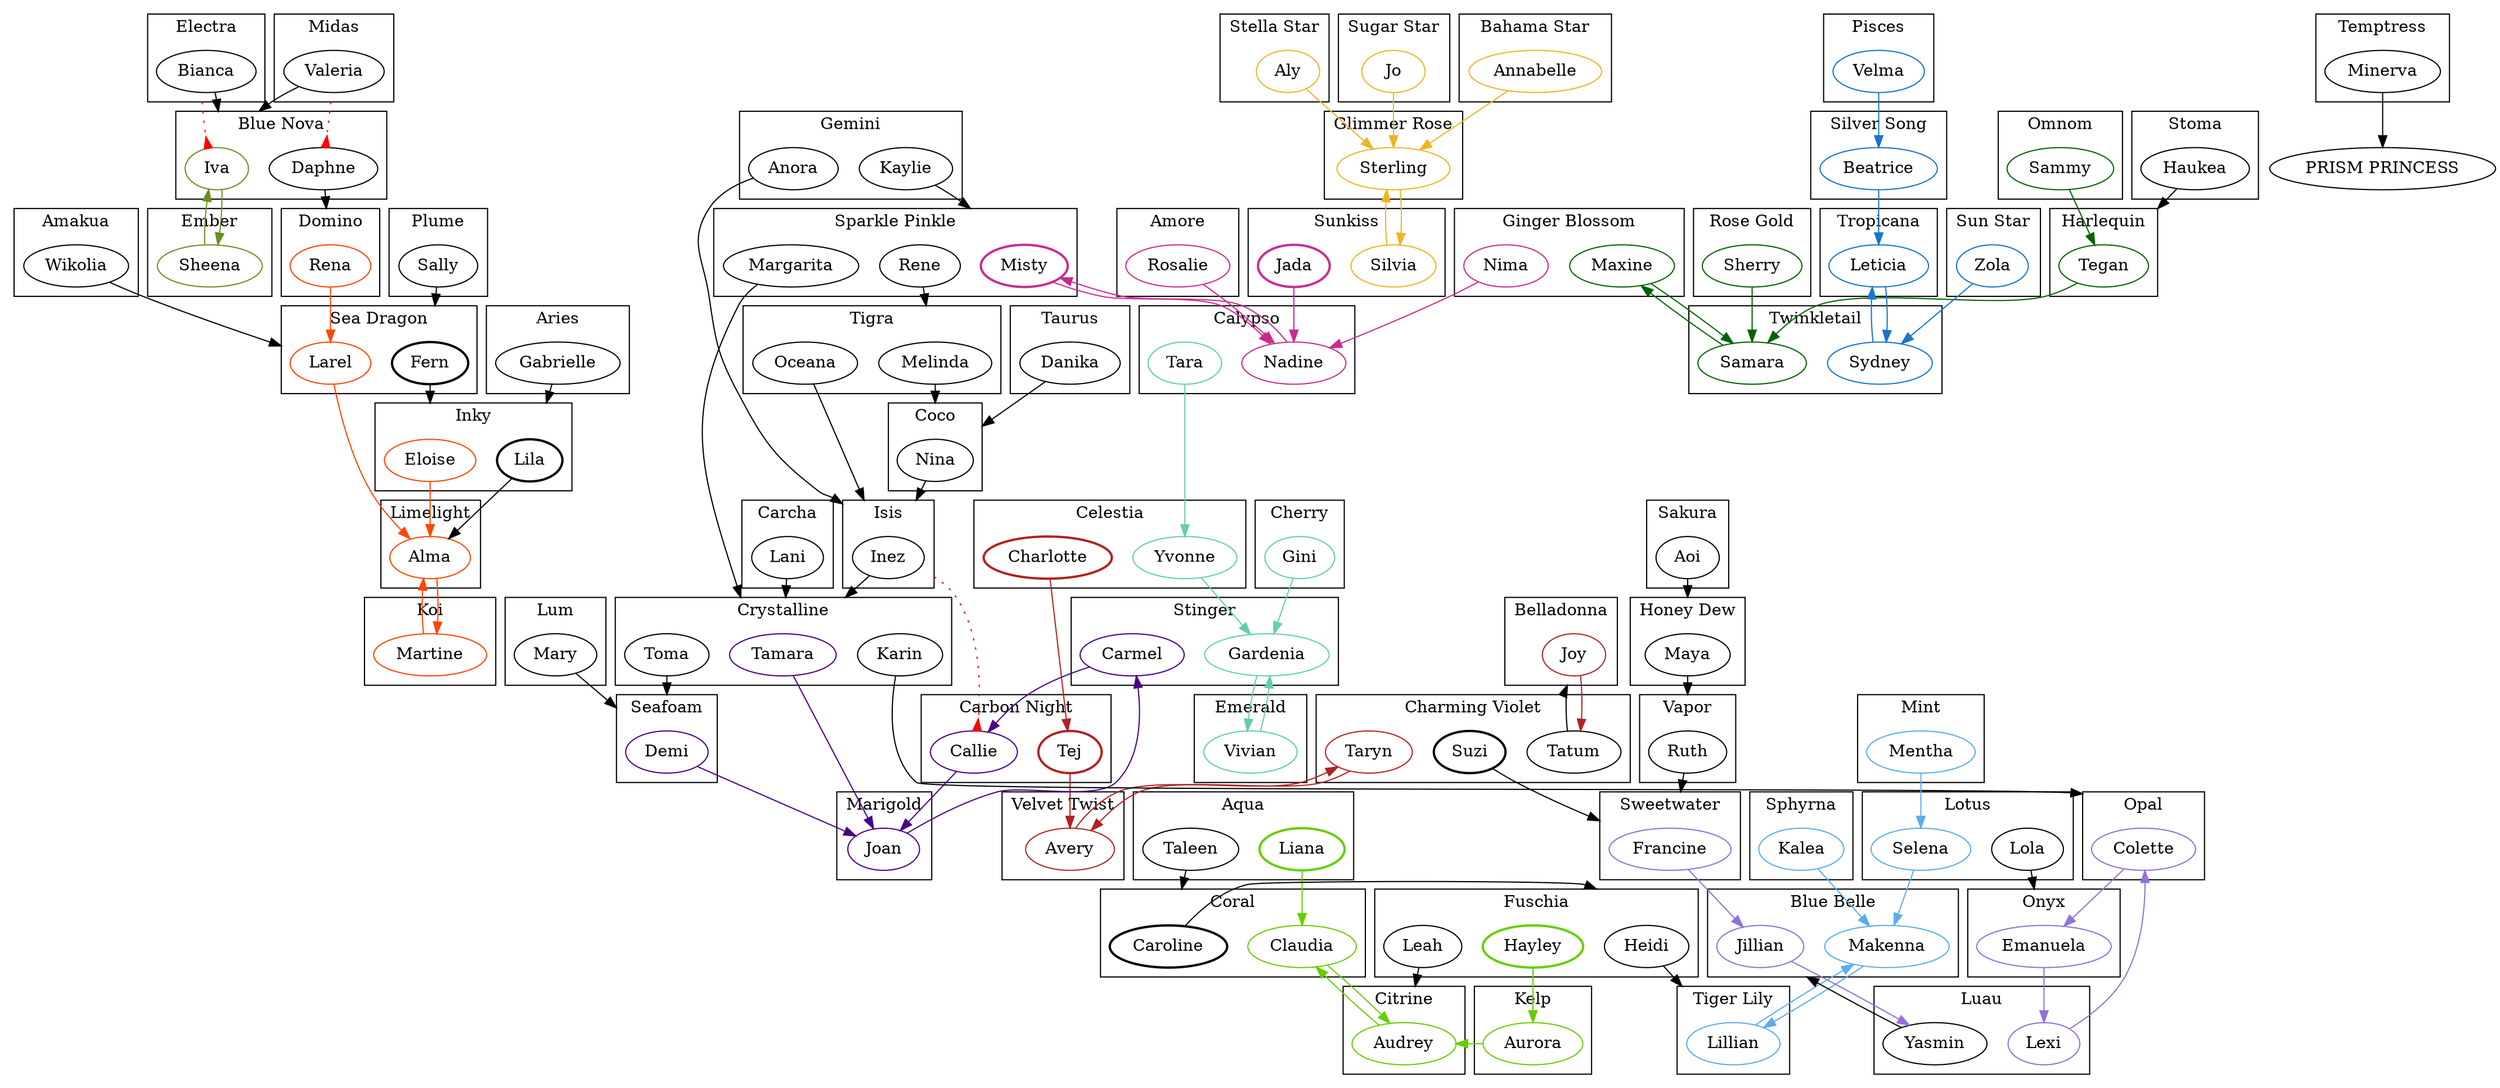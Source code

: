 digraph Mermaids {
    graph [compound = true];
    
    subgraph clusterAmakua {
        label = Amakua;
        Wikolia;
    }
    Wikolia -> Larel [lhead = clusterSeaDragon];
    
    subgraph clusterAmore {
        label = Amore;
        Rosalie [color = maroon3];
    }
    Rosalie -> Nadine [color = maroon3];

    subgraph clusterAqua {
        label = Aqua;
        Liana [style = bold color = chartreuse3];
        Taleen;
    }
    Liana -> Claudia [color = chartreuse3];
    Taleen -> Caroline [lhead = clusterCoral];
    
    subgraph clusterAries {
        label = Aries;
        Gabrielle;
    }
    Gabrielle -> Lila [lhead = clusterInky];
    
    subgraph clusterBahamaStar {
        label = "Bahama Star";
        Annabelle [color = goldenrod2];
    }
    Annabelle -> Sterling [color = goldenrod2];
    
    subgraph clusterBelladonna {
        label = Belladonna;
        Joy [color = firebrick];
    }
    Joy -> Tatum [color = firebrick];
    
    subgraph clusterBlueBelle {
        label = "Blue Belle";
        Makenna [color = steelblue2];
        Jillian [color = mediumpurple];
    }
    Makenna -> Lillian [color = steelblue2];
    Jillian -> Yasmin [color = mediumpurple];
    
    subgraph clusterBlueNova {
        label = "Blue Nova";
        Iva [color = olivedrab];
        Daphne;
    }
    Iva -> Sheena [color = olivedrab];
    Bianca -> Iva [ltail = clusterElectra color = red style = dotted arrowhead = inv];
    Daphne -> Rena [lhead = clusterDomino];
    Valeria -> Daphne [ltail = clusterMidas color = red style = dotted arrowhead = inv];
    
    subgraph clusterCalypso {
        label = Calypso;
        Nadine [color = maroon3];
        Tara [color = aquamarine3];
    }
    Nadine -> Misty [color = maroon3];
    Tara -> Yvonne [color = aquamarine3];
    
    subgraph clusterCarbonNight {
        label = "Carbon Night";
        Tej [style = bold color = firebrick];
        Callie [color = indigo];
    }
    Tej -> Avery [color = firebrick];
    Callie -> Joan [color = indigo];
    Inez -> Callie [ltail = clusterIsis color = red style = dotted arrowhead = inv];
    
    subgraph clusterCarcha {
        label = Carcha;
        Lani;
    }
    Lani -> Tamara [lhead = clusterCrystalline];
    
    subgraph clusterCelestia {
        label = Celestia;
        Yvonne [color = aquamarine3];
        Charlotte [style = bold color = firebrick];
    }
    Yvonne -> Gardenia [color = aquamarine3];
    Charlotte -> Tej [color = firebrick];
    
    subgraph clusterCharmingViolet {
        label = "Charming Violet";
        Taryn [color = firebrick];
        Suzi [style = bold];
        Tatum;
    }
    Taryn -> Avery [color = firebrick];
    Suzi -> Francine [lhead = clusterSweetwater];
    Tatum -> Joy [lhead = clusterBelladonna];
    
    subgraph clusterCherry {
        label = Cherry;
        Gini [color = aquamarine3];
    }
    Gini -> Gardenia [color = aquamarine3];
    
    subgraph clusterCitrine {
        label = Citrine;
        Audrey [color = chartreuse3];
    }
    Audrey -> Claudia [color = chartreuse3];
    
    subgraph clusterCoco {
        label = Coco;
        Nina;
    }
    Nina -> Inez [lhead = clusterIsis];
    
    subgraph clusterCoral {
        label = Coral;
        Claudia [color = chartreuse3];
        Caroline [style = bold];
    }
    Claudia -> Audrey [color = chartreuse3];
    Caroline -> Heidi [lhead = clusterFuschia];
   
    subgraph clusterCrystalline {
        label = Crystalline;
        Tamara [color = indigo];
        Toma;
        Karin;
    }
    Tamara -> Joan [color = indigo];
    Toma -> Demi [lhead = clusterSeafoam];
    Karin -> Colette [lhead = clusterOpal];
    
    subgraph clusterDomino {
        label = Domino;
        Rena [color = orangered];
    }
    Rena -> Larel [color = orangered];
    
    subgraph clusterElectra {
        label = Electra;
        Bianca;
    }
    Bianca -> Iva [lhead = clusterBlueNova];
    
    subgraph clusterEmber {
        label = Ember;
        Sheena [color = olivedrab];
    }
    Sheena -> Iva [color = olivedrab];
    
    subgraph clusterEmerald {
        label = Emerald;
        Vivian [color = aquamarine3];
    }
    Vivian -> Gardenia [color = aquamarine3];
    
    subgraph clusterFuschia {
        label = Fuschia;
        Heidi;
        Hayley [style = bold color = chartreuse3];
        Leah;
    }
    Heidi -> Lillian [lhead = clusterTigerLily];
    Hayley -> Aurora [color = chartreuse3];
    Leah -> Audrey [lhead = clusterCitrine];
    
    subgraph clusterGemini {
        label = Gemini;
        Anora;
        Kaylie;
    }
    Anora -> Inez [lhead = clusterIsis];
    Kaylie -> Misty [lhead = clusterSparklePinkle];
    
    subgraph clusterGingerBlossom {
        label = "Ginger Blossom";
        Nima [color = maroon3];
        Maxine [color = darkgreen];
    }
    Nima -> Nadine [color = maroon3];
    Maxine -> Samara [color = darkgreen];
    
    subgraph clusterGlimmerRose {
        label = "Glimmer Rose"
        Sterling [color = goldenrod2];
    }
    Sterling -> Silvia [color = goldenrod2];
    
    subgraph clusterHarlequin {
        label = Harlequin;
        Tegan [color = darkgreen];
    }
    Tegan -> Samara [color = darkgreen];
    
    subgraph clusterHoneyDew {
        label = "Honey Dew";
        Maya;
    }
    Maya -> Ruth [lhead = clusterVapor];
    
    subgraph clusterInky {
        label = Inky;
        Eloise [color = orangered];
        Lila [style = bold];
    }
    Eloise -> Alma [color = orangered];
    Lila -> Alma [head = clusterLimelight];
    
    subgraph clusterIsis {
        label = Isis;
        Inez;
    }
    Inez -> Tamara [lhead = clusterCrystalline];
    
    subgraph clusterKelp {
        label = Kelp;
        Aurora [color = chartreuse3];
    }
    Aurora -> Audrey [color = chartreuse3];
    
    subgraph clusterKoi {
        label = Koi;
        Martine [color = orangered];
    }
    Martine -> Alma [color = orangered];
    
    subgraph clusterLimelight {
        label = Limelight;
        Alma [color = orangered];
    }
    Alma -> Martine [color = orangered];
    
    subgraph clusterLotus {
        label = Lotus;
        Selena [color = steelblue2];
        Lola;
    }
    Selena -> Makenna [color = steelblue2];
    Lola -> Emanuela [lhead = clusterOnyx];
    
    subgraph clusterLuau {
        label = Luau;
        Lexi [color = mediumpurple];
        Yasmin;
    }
    Lexi -> Colette [color = mediumpurple];
    Yasmin -> Jillian [lhead = clusterBlueBelle];
    
    subgraph clusterLum {
        label = Lum;
        Mary;
    }
    Mary -> Demi [lhead = clusterSeafoam];
    
    subgraph clusterMarigold {
        label = Marigold;
        Joan [color = indigo];
    }
    Joan -> Carmel [color = indigo];
    
    subgraph clusterMidas {
        label = Midas;
        Valeria;
    }
    Valeria -> Iva [lhead = clusterBlueNova];
    
    subgraph clusterMint {
        label = Mint;
        Mentha [color = steelblue2];
    }
    Mentha -> Selena [color = steelblue2];
    
    subgraph clusterOmnom {
        label = Omnom;
        Sammy [color = darkgreen];
    }
    Sammy -> Tegan [color = darkgreen];
    
    subgraph clusterOnyx {
        label = Onyx;
        Emanuela [color = mediumpurple];
    }
    Emanuela -> Lexi [color = mediumpurple];
    
    subgraph clusterOpal {
        label = Opal;
        Colette [color = mediumpurple];
    }
    Colette -> Emanuela [color = mediumpurple];
    
    subgraph clusterPisces {
        label = Pisces;
        Velma [color = dodgerblue3];
    }
    Velma -> Beatrice [color = dodgerblue3];
    
    subgraph clusterPlume {
        label = Plume;
        Sally;
    }
    Sally -> Fern [lhead = clusterSeaDragon];
    
    subgraph clusterRoseGold {
        label = "Rose Gold";
        Sherry [color = darkgreen];
    }
    Sherry -> Samara [color = darkgreen];
    
    subgraph clusterSakura {
        label = Sakura;
        Aoi;
    }
    Aoi -> Maya [lhead = clusterHoneyDew];
    
    subgraph clusterSeaDragon {
        label = "Sea Dragon"
        Larel [color = orangered];
        Fern [style = bold];
    }
    Larel -> Alma [color = orangered];
    Fern -> Eloise [lhead = clusterInky];
    
    subgraph clusterSeafoam {
        label = Seafoam;
        Demi [color = indigo];
    }
    Demi -> Joan [color = indigo];
    
    subgraph clusterSilverSong {
        label = "Silver Song";
        Beatrice [color = dodgerblue3];
    }
    Beatrice -> Leticia [color = dodgerblue3];
    
    subgraph clusterSparklePinkle {
        label = "Sparkle Pinkle";
        Misty [style = bold color = maroon3];
        Rene;
        Margarita;
    }
    Misty -> Nadine [color = maroon3];
    Rene -> Melinda [lhead = clusterTigra];
    Margarita -> Tamara [lhead = clusterCrystalline];
    
    subgraph clusterSphyrna {
        label = Sphyrna;
        Kalea [color = steelblue2];
    }
    Kalea -> Makenna [color = steelblue2];
    
    subgraph clusterStellaStar {
        label = "Stella Star";
        Aly [color = goldenrod2];
    }
    Aly -> Sterling [color = goldenrod2];
    
    subgraph clusterStinger {
        label = Stinger;
        Carmel [color = indigo];
        Gardenia [color = aquamarine3];
    }
    Carmel -> Callie [color = indigo];
    Gardenia -> Vivian [color = aquamarine3];
    
    subgraph clusterStoma {
        label = Stoma;
        Haukea;
    }
    Haukea -> Tegan [lhead = clusterHarlequin];
    
    subgraph clusterSugarStar {
        label = "Sugar Star";
        Jo [color = goldenrod2];
    }
    Jo -> Sterling [color = goldenrod2];
    
    subgraph clusterSunkiss {
        label = Sunkiss;
        Silvia [color = goldenrod2];
        Jada [style = bold color = maroon3];
    }
    Silvia -> Sterling [color = goldenrod2];
    Jada -> Nadine [color = maroon3];
    
    subgraph clusterSunStar {
        label = "Sun Star";
        Zola [color = dodgerblue3];
    }
    Zola -> Sydney [color = dodgerblue3];
    
    subgraph clusterSweetwater {
        label = Sweetwater;
        Francine [color = mediumpurple];
    }
    Francine -> Jillian [color = mediumpurple];
    
    subgraph clusterTaurus {
        label = Taurus;
        Danika;
    }
    Danika -> Nina [lhead = clusterCoco];
    
    subgraph clusterTemptress {
        label = Temptress;
        Minerva;
    }
    Minerva -> "PRISM PRINCESS" [lhead = clusterPrismPrincess];
    
    subgraph clusterTigerLily {
        label = "Tiger Lily";
        Lillian [color = steelblue2];
    }
    Lillian -> Makenna [color = steelblue2];
    
    subgraph clusterTigra {
        label = Tigra;
        Melinda;
        Oceana;
    }
    Melinda -> Nina [lhead = clusterCoco];
    Oceana -> Inez [lhead = clusterIsis];
    
    subgraph clusterTropicana {
        label = Tropicana;
        Leticia [color = dodgerblue3];
    }
    Leticia -> Sydney [color = dodgerblue3];
    
    subgraph clusterTwinkletail {
        label = Twinkletail;
        Sydney [color = dodgerblue3];
        Samara [color = darkgreen];
    }
    Sydney -> Leticia [color = dodgerblue3];
    Samara -> Maxine [color = darkgreen];
    
    subgraph clusterVapor {
        label = Vapor;
        Ruth;
    }
    Ruth -> Francine [lhead = clusterSweetwater];
    
    subgraph clusterVelvetTwist {
        label = "Velvet Twist";
        Avery [color = firebrick];
    }
    Avery -> Taryn [color = firebrick];
}